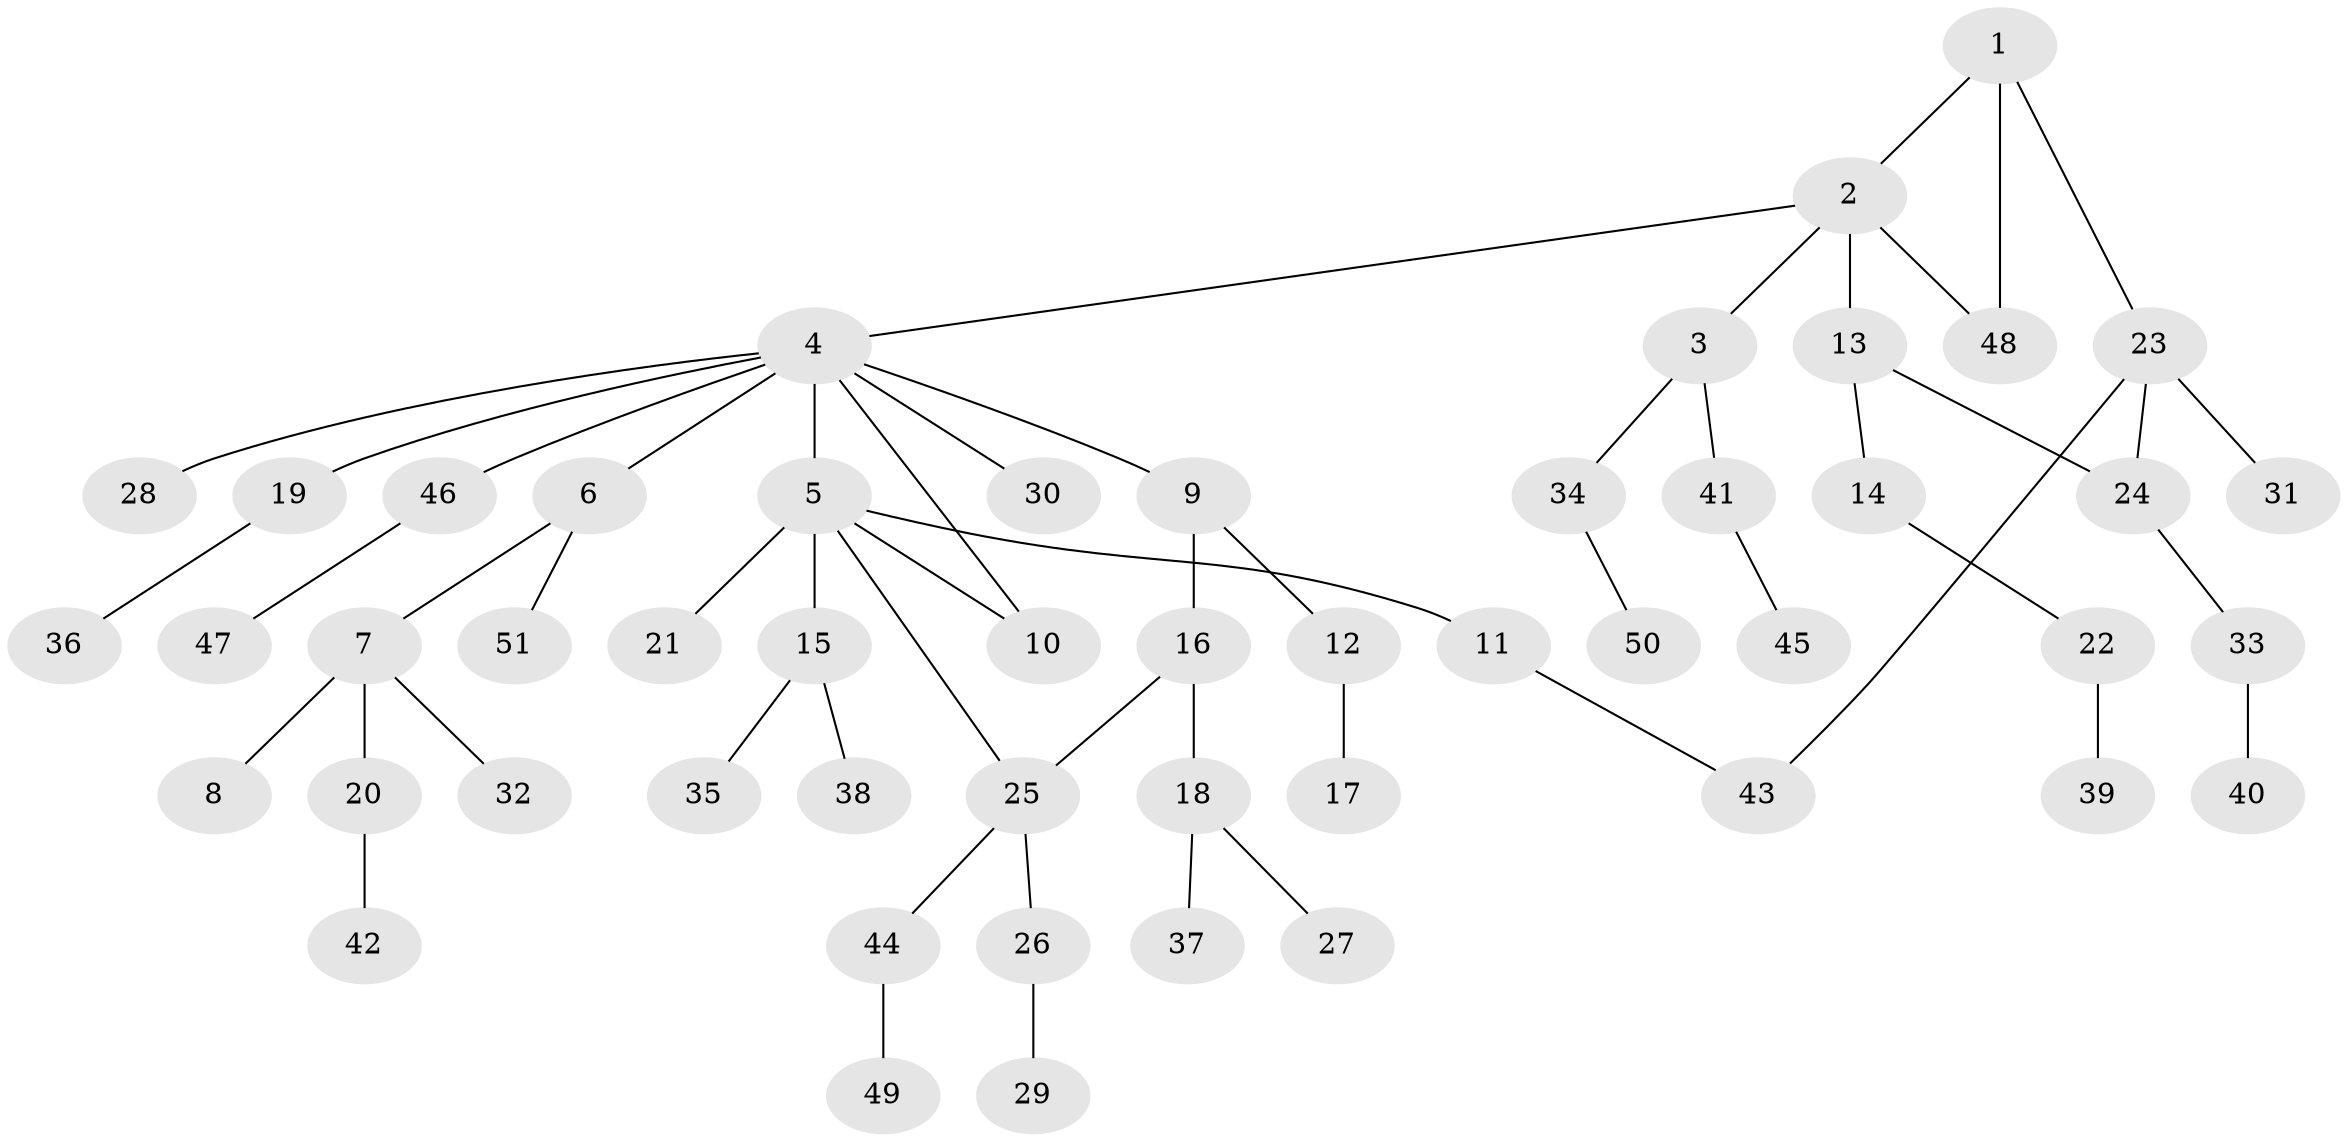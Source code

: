 // Generated by graph-tools (version 1.1) at 2025/10/02/27/25 16:10:56]
// undirected, 51 vertices, 55 edges
graph export_dot {
graph [start="1"]
  node [color=gray90,style=filled];
  1;
  2;
  3;
  4;
  5;
  6;
  7;
  8;
  9;
  10;
  11;
  12;
  13;
  14;
  15;
  16;
  17;
  18;
  19;
  20;
  21;
  22;
  23;
  24;
  25;
  26;
  27;
  28;
  29;
  30;
  31;
  32;
  33;
  34;
  35;
  36;
  37;
  38;
  39;
  40;
  41;
  42;
  43;
  44;
  45;
  46;
  47;
  48;
  49;
  50;
  51;
  1 -- 2;
  1 -- 23;
  1 -- 48;
  2 -- 3;
  2 -- 4;
  2 -- 13;
  2 -- 48;
  3 -- 34;
  3 -- 41;
  4 -- 5;
  4 -- 6;
  4 -- 9;
  4 -- 10;
  4 -- 19;
  4 -- 28;
  4 -- 30;
  4 -- 46;
  5 -- 11;
  5 -- 15;
  5 -- 21;
  5 -- 25;
  5 -- 10;
  6 -- 7;
  6 -- 51;
  7 -- 8;
  7 -- 20;
  7 -- 32;
  9 -- 12;
  9 -- 16;
  11 -- 43;
  12 -- 17;
  13 -- 14;
  13 -- 24;
  14 -- 22;
  15 -- 35;
  15 -- 38;
  16 -- 18;
  16 -- 25;
  18 -- 27;
  18 -- 37;
  19 -- 36;
  20 -- 42;
  22 -- 39;
  23 -- 31;
  23 -- 43;
  23 -- 24;
  24 -- 33;
  25 -- 26;
  25 -- 44;
  26 -- 29;
  33 -- 40;
  34 -- 50;
  41 -- 45;
  44 -- 49;
  46 -- 47;
}
